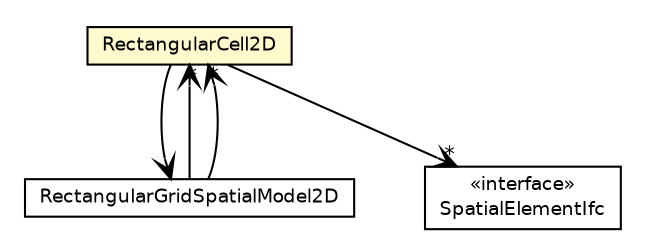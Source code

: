 #!/usr/local/bin/dot
#
# Class diagram 
# Generated by UMLGraph version 5.4 (http://www.umlgraph.org/)
#

digraph G {
	edge [fontname="Helvetica",fontsize=10,labelfontname="Helvetica",labelfontsize=10];
	node [fontname="Helvetica",fontsize=10,shape=plaintext];
	nodesep=0.25;
	ranksep=0.5;
	// jsl.modeling.elements.spatial.SpatialElementIfc
	c170622 [label=<<table title="jsl.modeling.elements.spatial.SpatialElementIfc" border="0" cellborder="1" cellspacing="0" cellpadding="2" port="p" href="./SpatialElementIfc.html">
		<tr><td><table border="0" cellspacing="0" cellpadding="1">
<tr><td align="center" balign="center"> &#171;interface&#187; </td></tr>
<tr><td align="center" balign="center"> SpatialElementIfc </td></tr>
		</table></td></tr>
		</table>>, URL="./SpatialElementIfc.html", fontname="Helvetica", fontcolor="black", fontsize=9.0];
	// jsl.modeling.elements.spatial.RectangularGridSpatialModel2D
	c170625 [label=<<table title="jsl.modeling.elements.spatial.RectangularGridSpatialModel2D" border="0" cellborder="1" cellspacing="0" cellpadding="2" port="p" href="./RectangularGridSpatialModel2D.html">
		<tr><td><table border="0" cellspacing="0" cellpadding="1">
<tr><td align="center" balign="center"> RectangularGridSpatialModel2D </td></tr>
		</table></td></tr>
		</table>>, URL="./RectangularGridSpatialModel2D.html", fontname="Helvetica", fontcolor="black", fontsize=9.0];
	// jsl.modeling.elements.spatial.RectangularGridSpatialModel2D.RectangularCell2D
	c170626 [label=<<table title="jsl.modeling.elements.spatial.RectangularGridSpatialModel2D.RectangularCell2D" border="0" cellborder="1" cellspacing="0" cellpadding="2" port="p" bgcolor="lemonChiffon" href="./RectangularGridSpatialModel2D.RectangularCell2D.html">
		<tr><td><table border="0" cellspacing="0" cellpadding="1">
<tr><td align="center" balign="center"> RectangularCell2D </td></tr>
		</table></td></tr>
		</table>>, URL="./RectangularGridSpatialModel2D.RectangularCell2D.html", fontname="Helvetica", fontcolor="black", fontsize=9.0];
	// jsl.modeling.elements.spatial.RectangularGridSpatialModel2D NAVASSOC jsl.modeling.elements.spatial.RectangularGridSpatialModel2D.RectangularCell2D
	c170625:p -> c170626:p [taillabel="", label="", headlabel="*", fontname="Helvetica", fontcolor="black", fontsize=10.0, color="black", arrowhead=open];
	// jsl.modeling.elements.spatial.RectangularGridSpatialModel2D NAVASSOC jsl.modeling.elements.spatial.RectangularGridSpatialModel2D.RectangularCell2D
	c170625:p -> c170626:p [taillabel="", label="", headlabel="*", fontname="Helvetica", fontcolor="black", fontsize=10.0, color="black", arrowhead=open];
	// jsl.modeling.elements.spatial.RectangularGridSpatialModel2D.RectangularCell2D NAVASSOC jsl.modeling.elements.spatial.RectangularGridSpatialModel2D
	c170626:p -> c170625:p [taillabel="", label="", headlabel="", fontname="Helvetica", fontcolor="black", fontsize=10.0, color="black", arrowhead=open];
	// jsl.modeling.elements.spatial.RectangularGridSpatialModel2D.RectangularCell2D NAVASSOC jsl.modeling.elements.spatial.SpatialElementIfc
	c170626:p -> c170622:p [taillabel="", label="", headlabel="*", fontname="Helvetica", fontcolor="black", fontsize=10.0, color="black", arrowhead=open];
}

